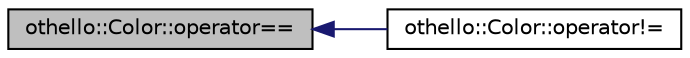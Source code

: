 digraph "othello::Color::operator=="
{
  edge [fontname="Helvetica",fontsize="10",labelfontname="Helvetica",labelfontsize="10"];
  node [fontname="Helvetica",fontsize="10",shape=record];
  rankdir="LR";
  Node1 [label="othello::Color::operator==",height=0.2,width=0.4,color="black", fillcolor="grey75", style="filled", fontcolor="black"];
  Node1 -> Node2 [dir="back",color="midnightblue",fontsize="10",style="solid",fontname="Helvetica"];
  Node2 [label="othello::Color::operator!=",height=0.2,width=0.4,color="black", fillcolor="white", style="filled",URL="$d7/d02/classothello_1_1_color.html#accd350dbb9b8623dd467cdeb2d08246c"];
}
